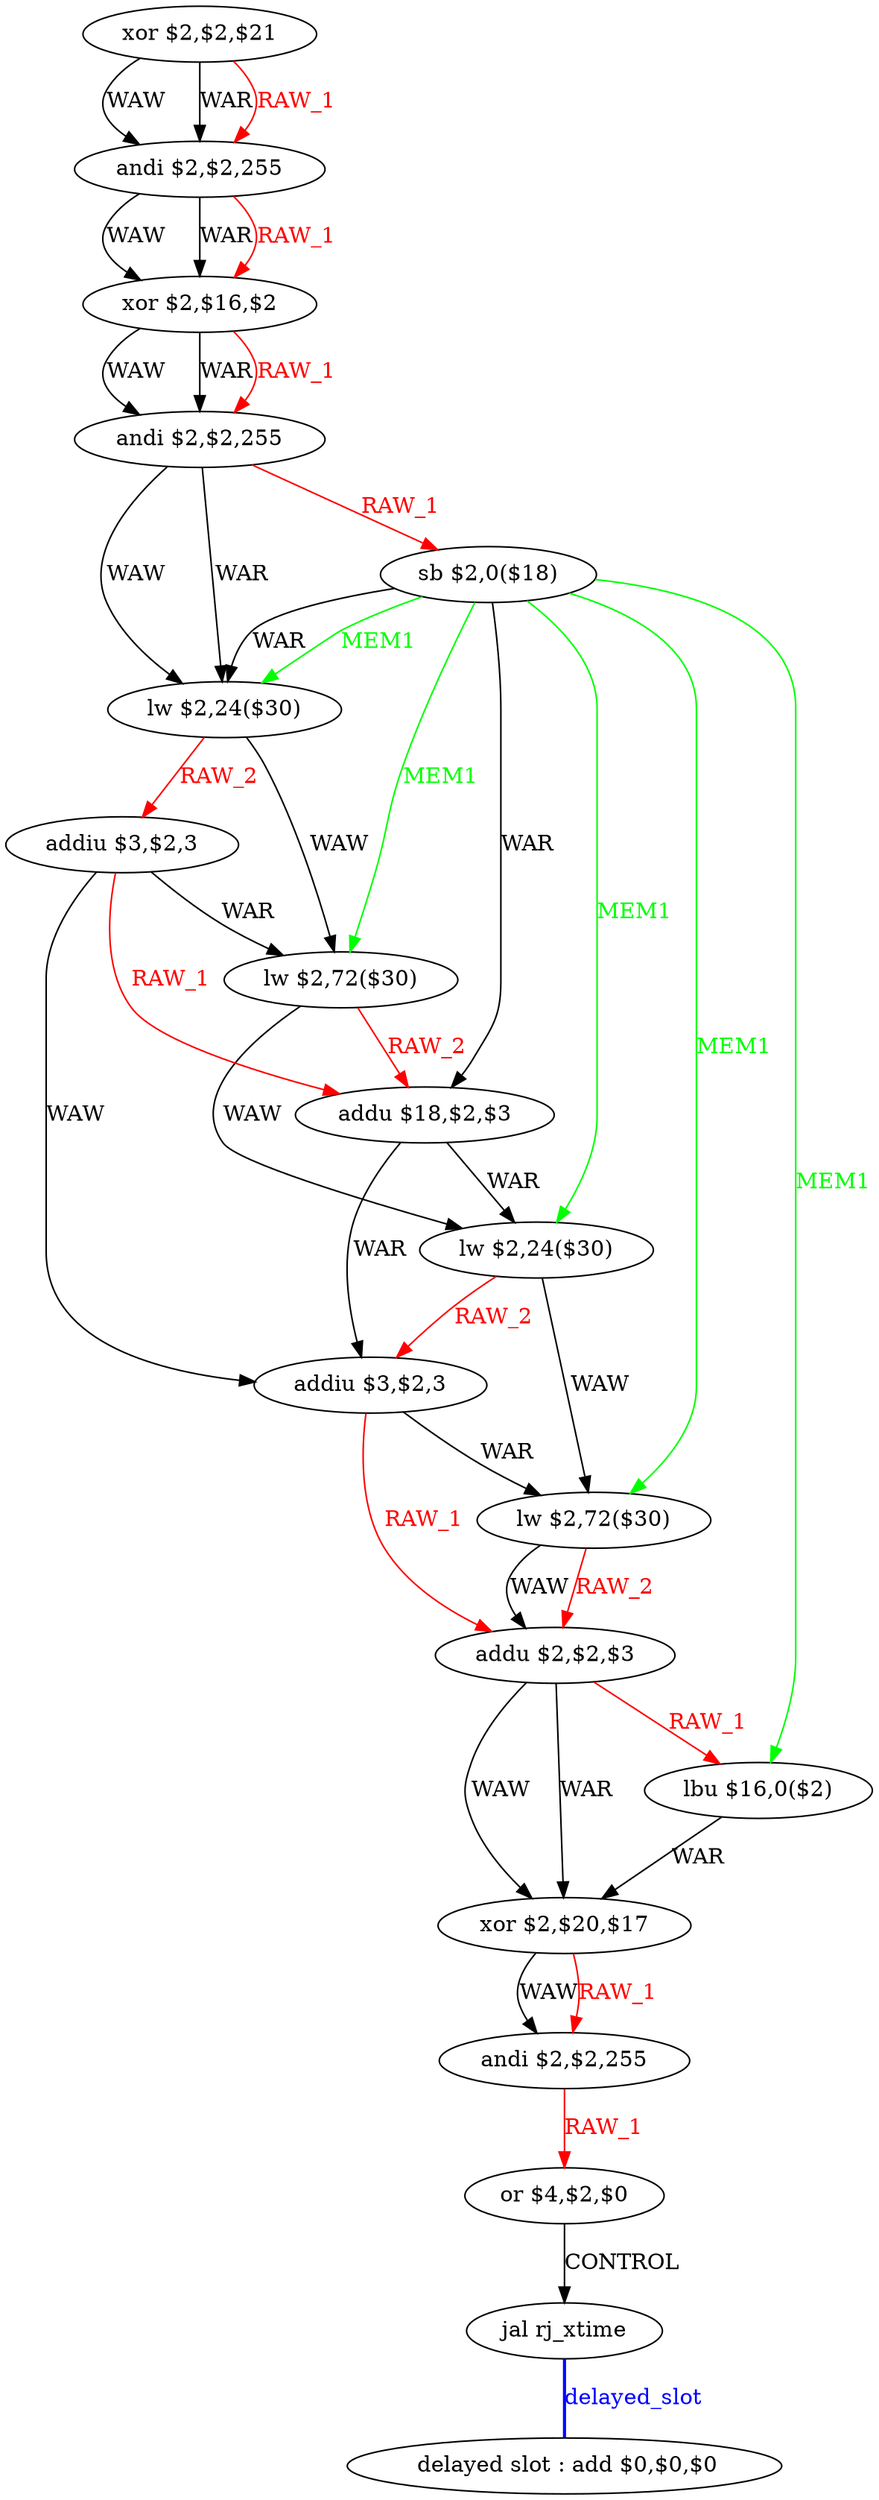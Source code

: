 digraph G1 {
node [shape = ellipse];
i18 [label = " delayed slot : add $0,$0,$0"] ;
i17 ->  i18 [style = bold, dir= none, fontcolor = blue, color = blue, label= "delayed_slot"];
i17 [label = "jal rj_xtime"] ;
i0 [label = "xor $2,$2,$21"] ;
i0 ->  i1 [label= "WAW"];
i0 ->  i1 [label= "WAR"];
i0 ->  i1 [color = red, fontcolor = red, label= "RAW_1"];
i1 [label = "andi $2,$2,255"] ;
i1 ->  i2 [label= "WAW"];
i1 ->  i2 [label= "WAR"];
i1 ->  i2 [color = red, fontcolor = red, label= "RAW_1"];
i2 [label = "xor $2,$16,$2"] ;
i2 ->  i3 [label= "WAW"];
i2 ->  i3 [label= "WAR"];
i2 ->  i3 [color = red, fontcolor = red, label= "RAW_1"];
i3 [label = "andi $2,$2,255"] ;
i3 ->  i4 [color = red, fontcolor = red, label= "RAW_1"];
i3 ->  i5 [label= "WAW"];
i3 ->  i5 [label= "WAR"];
i4 [label = "sb $2,0($18)"] ;
i4 ->  i5 [label= "WAR"];
i4 ->  i5 [color = green, fontcolor = green, label= "MEM1"];
i4 ->  i7 [color = green, fontcolor = green, label= "MEM1"];
i4 ->  i8 [label= "WAR"];
i4 ->  i9 [color = green, fontcolor = green, label= "MEM1"];
i4 ->  i11 [color = green, fontcolor = green, label= "MEM1"];
i4 ->  i13 [color = green, fontcolor = green, label= "MEM1"];
i5 [label = "lw $2,24($30)"] ;
i5 ->  i6 [color = red, fontcolor = red, label= "RAW_2"];
i5 ->  i7 [label= "WAW"];
i6 [label = "addiu $3,$2,3"] ;
i6 ->  i7 [label= "WAR"];
i6 ->  i8 [color = red, fontcolor = red, label= "RAW_1"];
i6 ->  i10 [label= "WAW"];
i7 [label = "lw $2,72($30)"] ;
i7 ->  i8 [color = red, fontcolor = red, label= "RAW_2"];
i7 ->  i9 [label= "WAW"];
i8 [label = "addu $18,$2,$3"] ;
i8 ->  i9 [label= "WAR"];
i8 ->  i10 [label= "WAR"];
i9 [label = "lw $2,24($30)"] ;
i9 ->  i10 [color = red, fontcolor = red, label= "RAW_2"];
i9 ->  i11 [label= "WAW"];
i10 [label = "addiu $3,$2,3"] ;
i10 ->  i11 [label= "WAR"];
i10 ->  i12 [color = red, fontcolor = red, label= "RAW_1"];
i11 [label = "lw $2,72($30)"] ;
i11 ->  i12 [label= "WAW"];
i11 ->  i12 [color = red, fontcolor = red, label= "RAW_2"];
i12 [label = "addu $2,$2,$3"] ;
i12 ->  i13 [color = red, fontcolor = red, label= "RAW_1"];
i12 ->  i14 [label= "WAW"];
i12 ->  i14 [label= "WAR"];
i13 [label = "lbu $16,0($2)"] ;
i13 ->  i14 [label= "WAR"];
i14 [label = "xor $2,$20,$17"] ;
i14 ->  i15 [label= "WAW"];
i14 ->  i15 [color = red, fontcolor = red, label= "RAW_1"];
i15 [label = "andi $2,$2,255"] ;
i15 ->  i16 [color = red, fontcolor = red, label= "RAW_1"];
i16 [label = "or $4,$2,$0"] ;
i16 ->  i17 [label= "CONTROL"];
}
